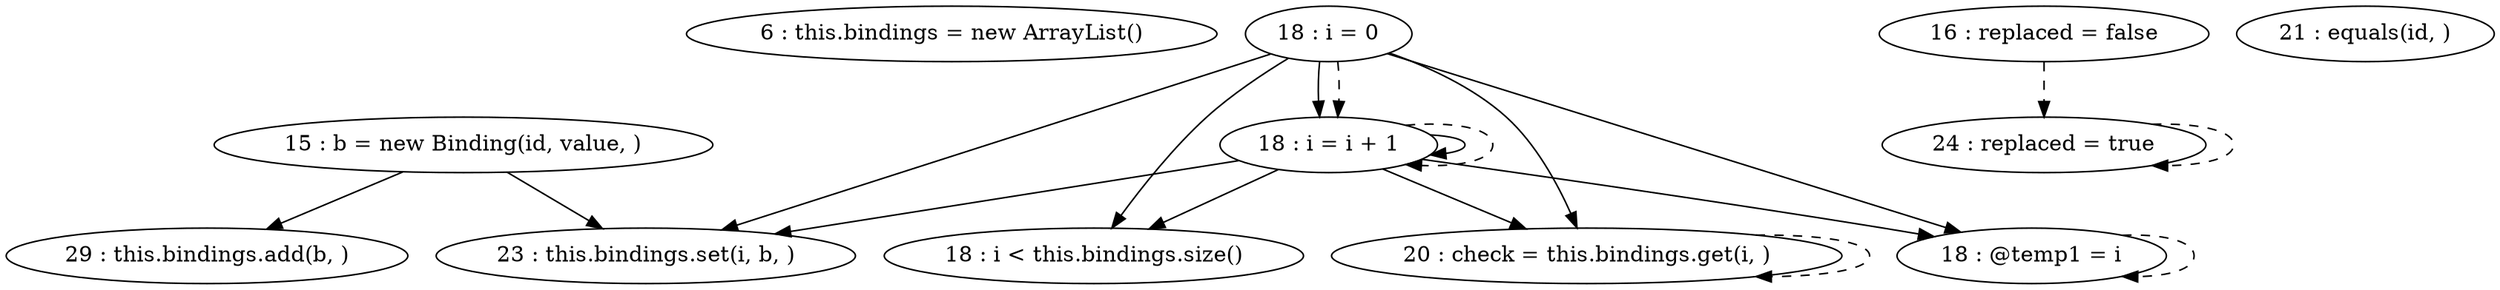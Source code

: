 digraph G {
"6 : this.bindings = new ArrayList()"
"15 : b = new Binding(id, value, )"
"15 : b = new Binding(id, value, )" -> "29 : this.bindings.add(b, )"
"15 : b = new Binding(id, value, )" -> "23 : this.bindings.set(i, b, )"
"16 : replaced = false"
"16 : replaced = false" -> "24 : replaced = true" [style=dashed]
"18 : i = 0"
"18 : i = 0" -> "18 : i < this.bindings.size()"
"18 : i = 0" -> "20 : check = this.bindings.get(i, )"
"18 : i = 0" -> "18 : i = i + 1"
"18 : i = 0" -> "23 : this.bindings.set(i, b, )"
"18 : i = 0" -> "18 : @temp1 = i"
"18 : i = 0" -> "18 : i = i + 1" [style=dashed]
"18 : i < this.bindings.size()"
"20 : check = this.bindings.get(i, )"
"20 : check = this.bindings.get(i, )" -> "20 : check = this.bindings.get(i, )" [style=dashed]
"21 : equals(id, )"
"23 : this.bindings.set(i, b, )"
"24 : replaced = true"
"24 : replaced = true" -> "24 : replaced = true" [style=dashed]
"18 : @temp1 = i"
"18 : @temp1 = i" -> "18 : @temp1 = i" [style=dashed]
"18 : i = i + 1"
"18 : i = i + 1" -> "18 : i < this.bindings.size()"
"18 : i = i + 1" -> "20 : check = this.bindings.get(i, )"
"18 : i = i + 1" -> "18 : i = i + 1"
"18 : i = i + 1" -> "23 : this.bindings.set(i, b, )"
"18 : i = i + 1" -> "18 : @temp1 = i"
"18 : i = i + 1" -> "18 : i = i + 1" [style=dashed]
"29 : this.bindings.add(b, )"
}
